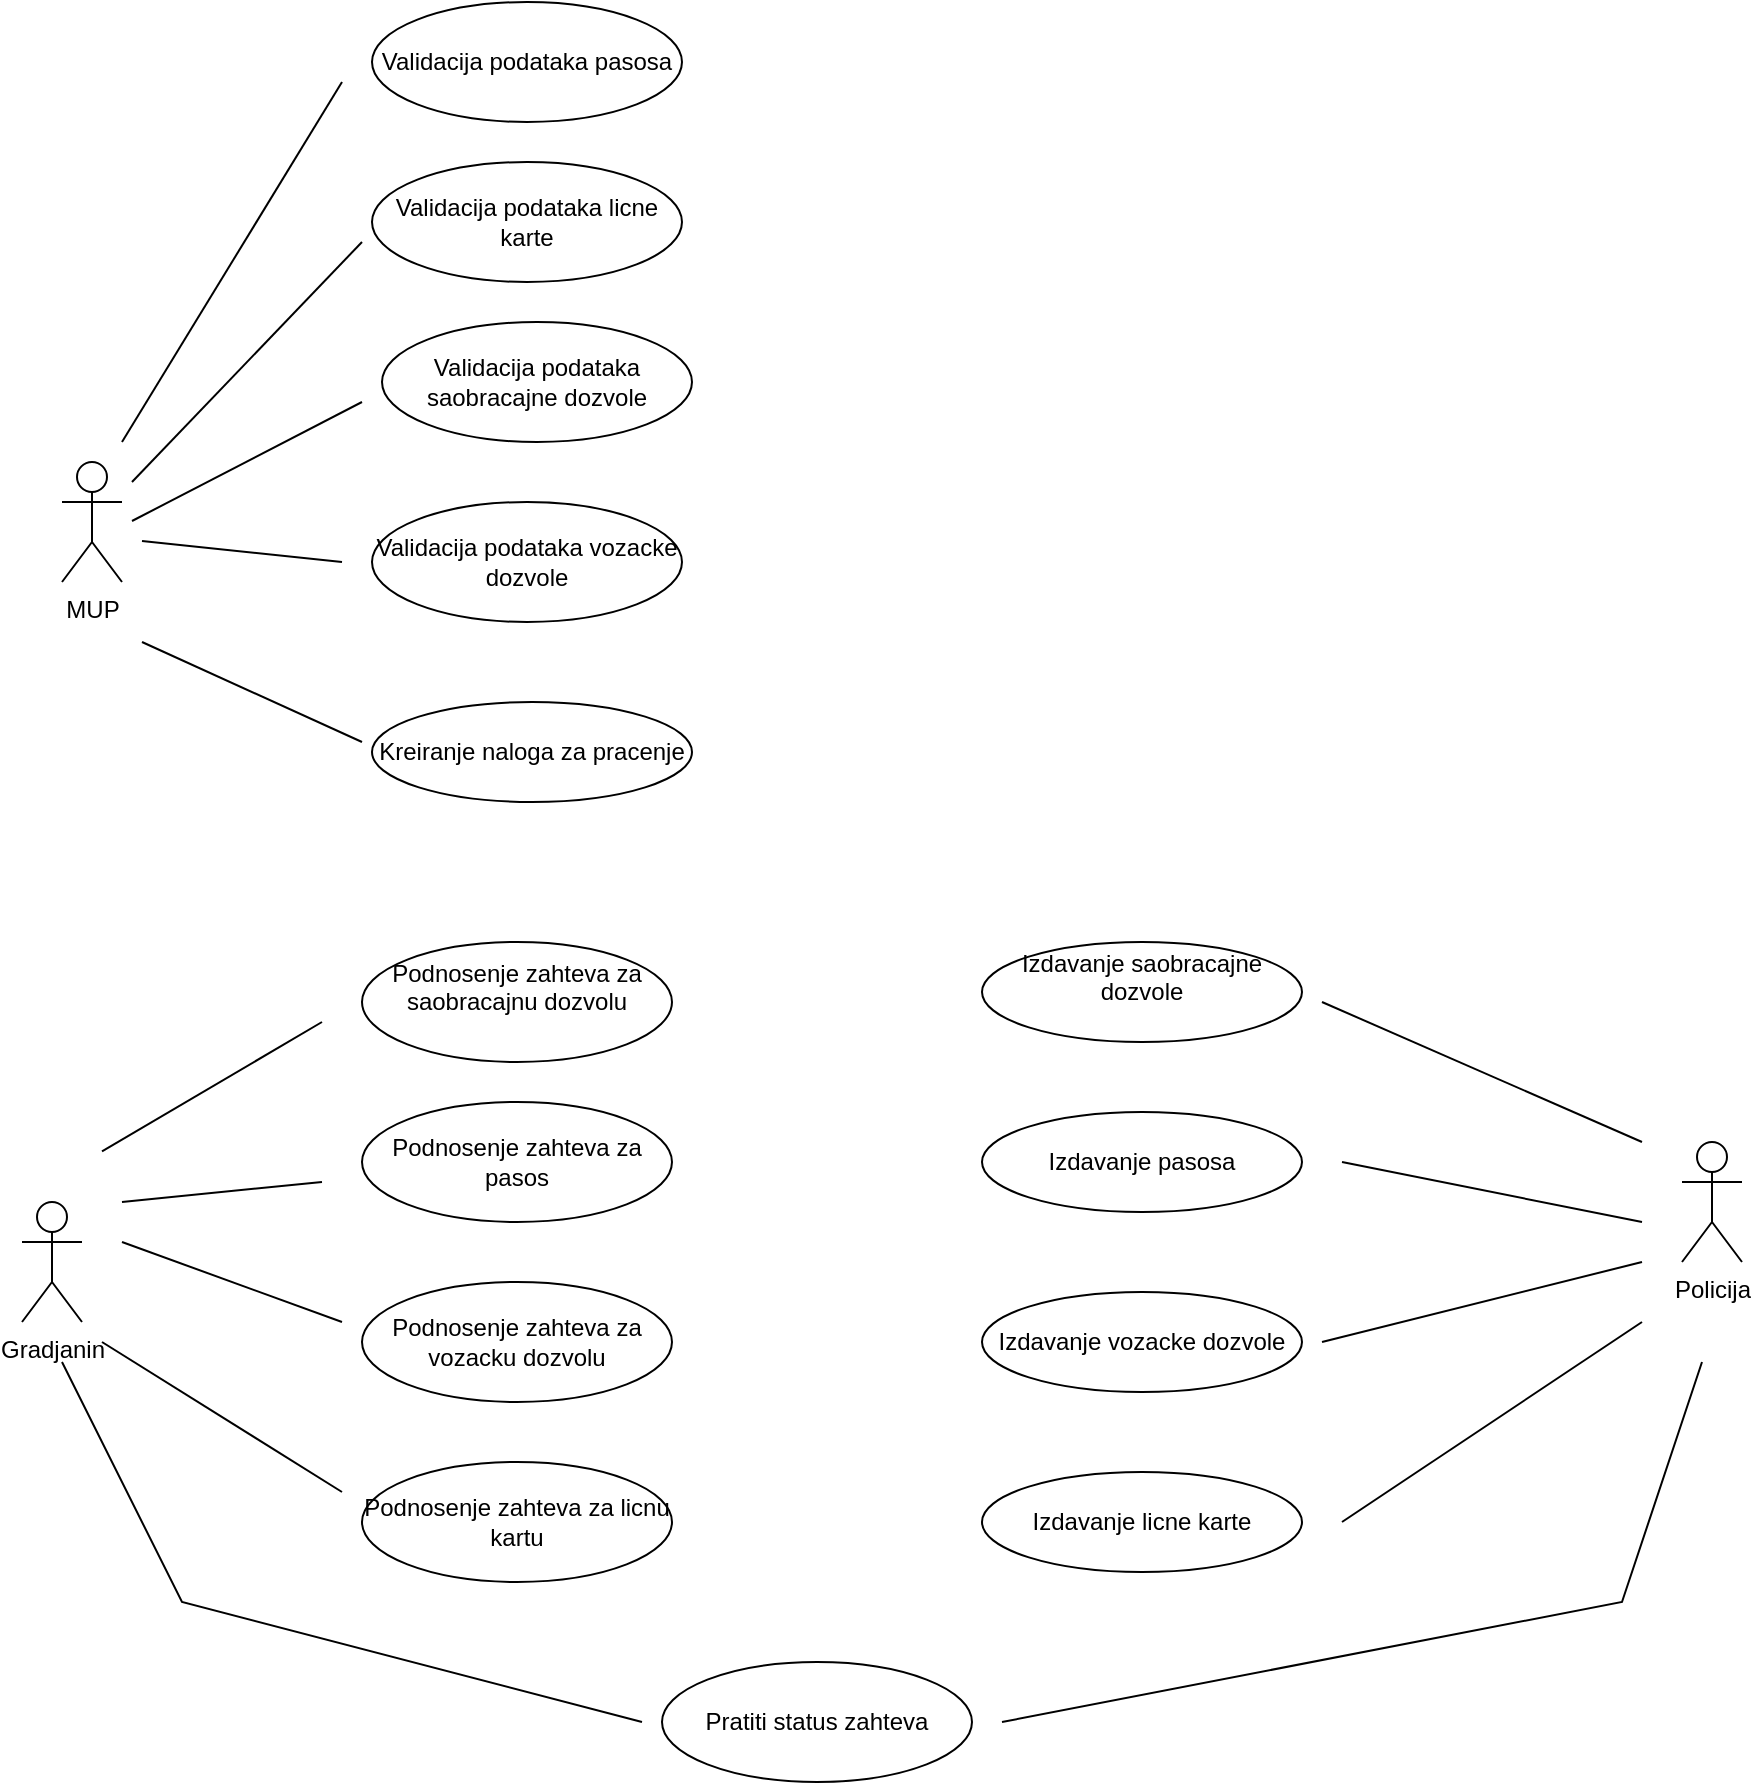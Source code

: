 <mxfile version="24.2.2" type="device">
  <diagram name="Page-1" id="l4BoGL3FAsCcP1DGVTGi">
    <mxGraphModel dx="1434" dy="738" grid="1" gridSize="10" guides="1" tooltips="1" connect="1" arrows="1" fold="1" page="1" pageScale="1" pageWidth="1400" pageHeight="850" math="0" shadow="0">
      <root>
        <mxCell id="0" />
        <mxCell id="1" parent="0" />
        <mxCell id="DLAa6tKkzbMEu4j2qP5K-3" value="Policija&lt;div&gt;&lt;br&gt;&lt;/div&gt;" style="shape=umlActor;verticalLabelPosition=bottom;verticalAlign=top;html=1;" parent="1" vertex="1">
          <mxGeometry x="880" y="810" width="30" height="60" as="geometry" />
        </mxCell>
        <mxCell id="DLAa6tKkzbMEu4j2qP5K-4" value="Gradjanin&lt;div&gt;&lt;br&gt;&lt;/div&gt;" style="shape=umlActor;verticalLabelPosition=bottom;verticalAlign=top;html=1;" parent="1" vertex="1">
          <mxGeometry x="50" y="840" width="30" height="60" as="geometry" />
        </mxCell>
        <mxCell id="DLAa6tKkzbMEu4j2qP5K-6" value="&lt;div&gt;MUP&lt;/div&gt;" style="shape=umlActor;verticalLabelPosition=bottom;verticalAlign=top;html=1;" parent="1" vertex="1">
          <mxGeometry x="70" y="470" width="30" height="60" as="geometry" />
        </mxCell>
        <mxCell id="DLAa6tKkzbMEu4j2qP5K-10" value="Podnosenje zahteva za saobracajnu dozvolu&lt;div&gt;&lt;br&gt;&lt;/div&gt;" style="ellipse;whiteSpace=wrap;html=1;" parent="1" vertex="1">
          <mxGeometry x="220" y="710" width="155" height="60" as="geometry" />
        </mxCell>
        <mxCell id="DLAa6tKkzbMEu4j2qP5K-12" value="Izdavanje saobracajne dozvole&lt;div&gt;&lt;br&gt;&lt;/div&gt;" style="ellipse;whiteSpace=wrap;html=1;" parent="1" vertex="1">
          <mxGeometry x="530" y="710" width="160" height="50" as="geometry" />
        </mxCell>
        <mxCell id="DLAa6tKkzbMEu4j2qP5K-22" value="" style="endArrow=none;html=1;rounded=0;" parent="1" edge="1">
          <mxGeometry relative="1" as="geometry">
            <mxPoint x="90" y="814.65" as="sourcePoint" />
            <mxPoint x="200" y="750" as="targetPoint" />
            <Array as="points" />
          </mxGeometry>
        </mxCell>
        <mxCell id="DLAa6tKkzbMEu4j2qP5K-26" value="Podnosenje zahteva za pasos" style="ellipse;whiteSpace=wrap;html=1;" parent="1" vertex="1">
          <mxGeometry x="220" y="790" width="155" height="60" as="geometry" />
        </mxCell>
        <mxCell id="DLAa6tKkzbMEu4j2qP5K-27" value="&lt;div&gt;Izdavanje pasosa&lt;/div&gt;" style="ellipse;whiteSpace=wrap;html=1;" parent="1" vertex="1">
          <mxGeometry x="530" y="795" width="160" height="50" as="geometry" />
        </mxCell>
        <mxCell id="DLAa6tKkzbMEu4j2qP5K-28" value="Podnosenje zahteva za vozacku dozvolu" style="ellipse;whiteSpace=wrap;html=1;" parent="1" vertex="1">
          <mxGeometry x="220" y="880" width="155" height="60" as="geometry" />
        </mxCell>
        <mxCell id="DLAa6tKkzbMEu4j2qP5K-29" value="Podnosenje zahteva za licnu kartu" style="ellipse;whiteSpace=wrap;html=1;" parent="1" vertex="1">
          <mxGeometry x="220" y="970" width="155" height="60" as="geometry" />
        </mxCell>
        <mxCell id="DLAa6tKkzbMEu4j2qP5K-30" value="&lt;div&gt;Izdavanje vozacke dozvole&lt;/div&gt;" style="ellipse;whiteSpace=wrap;html=1;" parent="1" vertex="1">
          <mxGeometry x="530" y="885" width="160" height="50" as="geometry" />
        </mxCell>
        <mxCell id="DLAa6tKkzbMEu4j2qP5K-31" value="&lt;div&gt;Izdavanje licne karte&lt;/div&gt;" style="ellipse;whiteSpace=wrap;html=1;" parent="1" vertex="1">
          <mxGeometry x="530" y="975" width="160" height="50" as="geometry" />
        </mxCell>
        <mxCell id="DLAa6tKkzbMEu4j2qP5K-35" value="" style="endArrow=none;html=1;rounded=0;" parent="1" edge="1">
          <mxGeometry relative="1" as="geometry">
            <mxPoint x="90" y="910" as="sourcePoint" />
            <mxPoint x="210" y="985" as="targetPoint" />
            <Array as="points" />
          </mxGeometry>
        </mxCell>
        <mxCell id="DLAa6tKkzbMEu4j2qP5K-36" value="" style="endArrow=none;html=1;rounded=0;" parent="1" edge="1">
          <mxGeometry relative="1" as="geometry">
            <mxPoint x="100" y="860" as="sourcePoint" />
            <mxPoint x="210" y="900" as="targetPoint" />
            <Array as="points" />
          </mxGeometry>
        </mxCell>
        <mxCell id="DLAa6tKkzbMEu4j2qP5K-37" value="" style="endArrow=none;html=1;rounded=0;" parent="1" edge="1">
          <mxGeometry relative="1" as="geometry">
            <mxPoint x="100" y="840" as="sourcePoint" />
            <mxPoint x="200" y="830" as="targetPoint" />
          </mxGeometry>
        </mxCell>
        <mxCell id="DLAa6tKkzbMEu4j2qP5K-38" value="" style="endArrow=none;html=1;rounded=0;" parent="1" edge="1">
          <mxGeometry relative="1" as="geometry">
            <mxPoint x="860" y="810" as="sourcePoint" />
            <mxPoint x="700" y="740" as="targetPoint" />
            <Array as="points" />
          </mxGeometry>
        </mxCell>
        <mxCell id="DLAa6tKkzbMEu4j2qP5K-39" value="" style="endArrow=none;html=1;rounded=0;" parent="1" edge="1">
          <mxGeometry relative="1" as="geometry">
            <mxPoint x="710" y="820" as="sourcePoint" />
            <mxPoint x="860" y="850" as="targetPoint" />
            <Array as="points" />
          </mxGeometry>
        </mxCell>
        <mxCell id="DLAa6tKkzbMEu4j2qP5K-40" value="" style="endArrow=none;html=1;rounded=0;" parent="1" edge="1">
          <mxGeometry relative="1" as="geometry">
            <mxPoint x="700" y="910" as="sourcePoint" />
            <mxPoint x="860" y="870" as="targetPoint" />
            <Array as="points" />
          </mxGeometry>
        </mxCell>
        <mxCell id="DLAa6tKkzbMEu4j2qP5K-41" value="" style="endArrow=none;html=1;rounded=0;" parent="1" edge="1">
          <mxGeometry relative="1" as="geometry">
            <mxPoint x="710" y="1000" as="sourcePoint" />
            <mxPoint x="860" y="900" as="targetPoint" />
            <Array as="points" />
          </mxGeometry>
        </mxCell>
        <mxCell id="DLAa6tKkzbMEu4j2qP5K-43" value="Pratiti status zahteva" style="ellipse;whiteSpace=wrap;html=1;" parent="1" vertex="1">
          <mxGeometry x="370" y="1070" width="155" height="60" as="geometry" />
        </mxCell>
        <mxCell id="DLAa6tKkzbMEu4j2qP5K-44" value="" style="endArrow=none;html=1;rounded=0;" parent="1" edge="1">
          <mxGeometry relative="1" as="geometry">
            <mxPoint x="70" y="920" as="sourcePoint" />
            <mxPoint x="360" y="1100" as="targetPoint" />
            <Array as="points">
              <mxPoint x="130" y="1040" />
            </Array>
          </mxGeometry>
        </mxCell>
        <mxCell id="DLAa6tKkzbMEu4j2qP5K-45" value="" style="endArrow=none;html=1;rounded=0;" parent="1" edge="1">
          <mxGeometry relative="1" as="geometry">
            <mxPoint x="540" y="1100" as="sourcePoint" />
            <mxPoint x="890" y="920" as="targetPoint" />
            <Array as="points">
              <mxPoint x="850" y="1040" />
            </Array>
          </mxGeometry>
        </mxCell>
        <mxCell id="DLAa6tKkzbMEu4j2qP5K-46" value="&lt;div&gt;Validacija podataka pasosa&lt;/div&gt;" style="ellipse;whiteSpace=wrap;html=1;" parent="1" vertex="1">
          <mxGeometry x="225" y="240" width="155" height="60" as="geometry" />
        </mxCell>
        <mxCell id="DLAa6tKkzbMEu4j2qP5K-47" value="&lt;div&gt;Validacija podataka licne karte&lt;br&gt;&lt;/div&gt;" style="ellipse;whiteSpace=wrap;html=1;" parent="1" vertex="1">
          <mxGeometry x="225" y="320" width="155" height="60" as="geometry" />
        </mxCell>
        <mxCell id="DLAa6tKkzbMEu4j2qP5K-48" value="&lt;div&gt;Validacija podataka saobracajne dozvole&lt;/div&gt;" style="ellipse;whiteSpace=wrap;html=1;" parent="1" vertex="1">
          <mxGeometry x="230" y="400" width="155" height="60" as="geometry" />
        </mxCell>
        <mxCell id="DLAa6tKkzbMEu4j2qP5K-49" value="&lt;div&gt;Validacija podataka vozacke dozvole&lt;br&gt;&lt;/div&gt;" style="ellipse;whiteSpace=wrap;html=1;" parent="1" vertex="1">
          <mxGeometry x="225" y="490" width="155" height="60" as="geometry" />
        </mxCell>
        <mxCell id="DLAa6tKkzbMEu4j2qP5K-51" value="" style="endArrow=none;html=1;rounded=0;" parent="1" edge="1">
          <mxGeometry relative="1" as="geometry">
            <mxPoint x="110" y="560" as="sourcePoint" />
            <mxPoint x="220" y="610" as="targetPoint" />
          </mxGeometry>
        </mxCell>
        <mxCell id="DLAa6tKkzbMEu4j2qP5K-52" value="" style="endArrow=none;html=1;rounded=0;" parent="1" edge="1">
          <mxGeometry relative="1" as="geometry">
            <mxPoint x="110" y="509.5" as="sourcePoint" />
            <mxPoint x="210" y="520" as="targetPoint" />
          </mxGeometry>
        </mxCell>
        <mxCell id="DLAa6tKkzbMEu4j2qP5K-53" value="" style="endArrow=none;html=1;rounded=0;" parent="1" edge="1">
          <mxGeometry relative="1" as="geometry">
            <mxPoint x="105" y="499.5" as="sourcePoint" />
            <mxPoint x="220" y="440" as="targetPoint" />
          </mxGeometry>
        </mxCell>
        <mxCell id="DLAa6tKkzbMEu4j2qP5K-54" value="" style="endArrow=none;html=1;rounded=0;" parent="1" edge="1">
          <mxGeometry relative="1" as="geometry">
            <mxPoint x="105" y="480" as="sourcePoint" />
            <mxPoint x="220" y="360" as="targetPoint" />
          </mxGeometry>
        </mxCell>
        <mxCell id="DLAa6tKkzbMEu4j2qP5K-55" value="" style="endArrow=none;html=1;rounded=0;" parent="1" edge="1">
          <mxGeometry relative="1" as="geometry">
            <mxPoint x="100" y="460" as="sourcePoint" />
            <mxPoint x="210" y="280" as="targetPoint" />
            <Array as="points" />
          </mxGeometry>
        </mxCell>
        <mxCell id="ONZQZEHBhzfbkK18zx4e-2" value="&lt;div&gt;Kreiranje naloga za pracenje&lt;/div&gt;" style="ellipse;whiteSpace=wrap;html=1;" parent="1" vertex="1">
          <mxGeometry x="225" y="590" width="160" height="50" as="geometry" />
        </mxCell>
      </root>
    </mxGraphModel>
  </diagram>
</mxfile>
